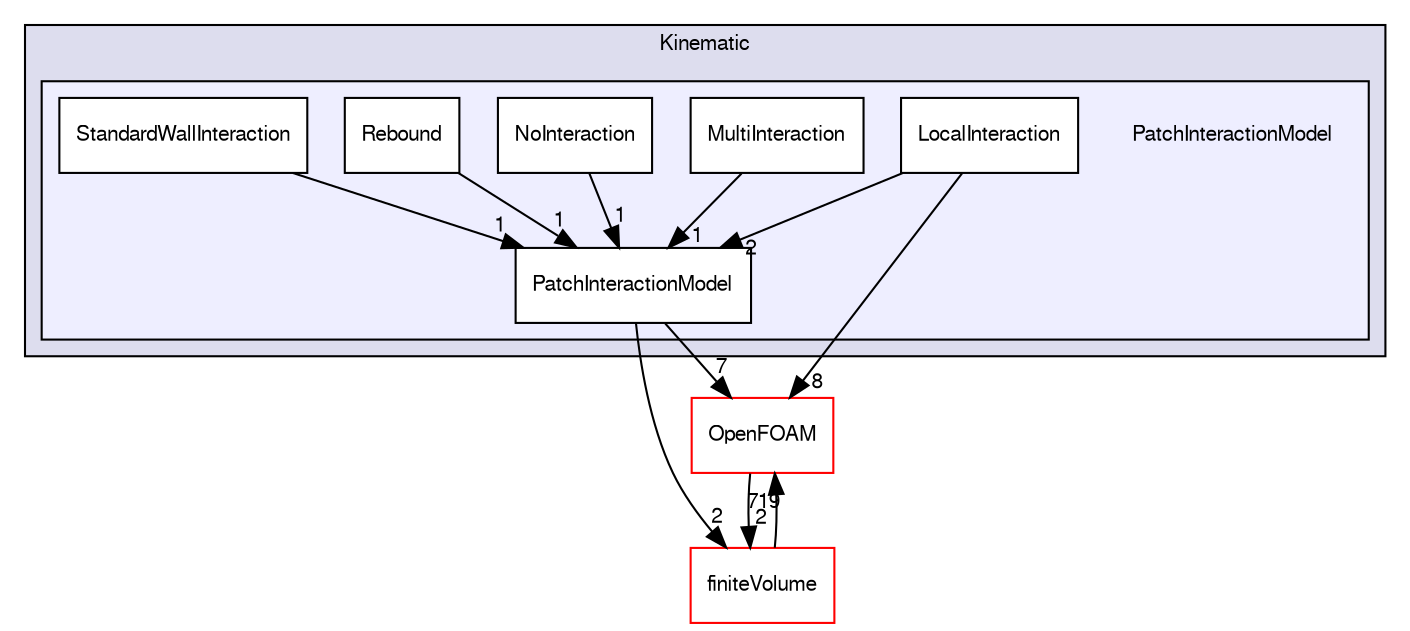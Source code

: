 digraph "src/lagrangian/intermediate/submodels/Kinematic/PatchInteractionModel" {
  bgcolor=transparent;
  compound=true
  node [ fontsize="10", fontname="FreeSans"];
  edge [ labelfontsize="10", labelfontname="FreeSans"];
  subgraph clusterdir_280ce042c33ce1e00a1fb89491254772 {
    graph [ bgcolor="#ddddee", pencolor="black", label="Kinematic" fontname="FreeSans", fontsize="10", URL="dir_280ce042c33ce1e00a1fb89491254772.html"]
  subgraph clusterdir_cf43f87a8139bd03a012339b0f68c2d8 {
    graph [ bgcolor="#eeeeff", pencolor="black", label="" URL="dir_cf43f87a8139bd03a012339b0f68c2d8.html"];
    dir_cf43f87a8139bd03a012339b0f68c2d8 [shape=plaintext label="PatchInteractionModel"];
    dir_f98b12b4cb6891f140f4d00952de0b85 [shape=box label="LocalInteraction" color="black" fillcolor="white" style="filled" URL="dir_f98b12b4cb6891f140f4d00952de0b85.html"];
    dir_44a5bd494037e31f2e1b6793c32bd01c [shape=box label="MultiInteraction" color="black" fillcolor="white" style="filled" URL="dir_44a5bd494037e31f2e1b6793c32bd01c.html"];
    dir_63c138d98b997f75ec7da21f2fba8da0 [shape=box label="NoInteraction" color="black" fillcolor="white" style="filled" URL="dir_63c138d98b997f75ec7da21f2fba8da0.html"];
    dir_fbe14706e92980c2567ab36ee0a0e449 [shape=box label="PatchInteractionModel" color="black" fillcolor="white" style="filled" URL="dir_fbe14706e92980c2567ab36ee0a0e449.html"];
    dir_af6f25dd17f1e434d49b52a581c1b215 [shape=box label="Rebound" color="black" fillcolor="white" style="filled" URL="dir_af6f25dd17f1e434d49b52a581c1b215.html"];
    dir_5fca7e26e4f71ea5a002f4f5623d2ac3 [shape=box label="StandardWallInteraction" color="black" fillcolor="white" style="filled" URL="dir_5fca7e26e4f71ea5a002f4f5623d2ac3.html"];
  }
  }
  dir_9bd15774b555cf7259a6fa18f99fe99b [shape=box label="finiteVolume" color="red" URL="dir_9bd15774b555cf7259a6fa18f99fe99b.html"];
  dir_c5473ff19b20e6ec4dfe5c310b3778a8 [shape=box label="OpenFOAM" color="red" URL="dir_c5473ff19b20e6ec4dfe5c310b3778a8.html"];
  dir_9bd15774b555cf7259a6fa18f99fe99b->dir_c5473ff19b20e6ec4dfe5c310b3778a8 [headlabel="719", labeldistance=1.5 headhref="dir_000727_001706.html"];
  dir_44a5bd494037e31f2e1b6793c32bd01c->dir_fbe14706e92980c2567ab36ee0a0e449 [headlabel="1", labeldistance=1.5 headhref="dir_001370_001372.html"];
  dir_63c138d98b997f75ec7da21f2fba8da0->dir_fbe14706e92980c2567ab36ee0a0e449 [headlabel="1", labeldistance=1.5 headhref="dir_001371_001372.html"];
  dir_5fca7e26e4f71ea5a002f4f5623d2ac3->dir_fbe14706e92980c2567ab36ee0a0e449 [headlabel="1", labeldistance=1.5 headhref="dir_001374_001372.html"];
  dir_c5473ff19b20e6ec4dfe5c310b3778a8->dir_9bd15774b555cf7259a6fa18f99fe99b [headlabel="2", labeldistance=1.5 headhref="dir_001706_000727.html"];
  dir_f98b12b4cb6891f140f4d00952de0b85->dir_c5473ff19b20e6ec4dfe5c310b3778a8 [headlabel="8", labeldistance=1.5 headhref="dir_001369_001706.html"];
  dir_f98b12b4cb6891f140f4d00952de0b85->dir_fbe14706e92980c2567ab36ee0a0e449 [headlabel="2", labeldistance=1.5 headhref="dir_001369_001372.html"];
  dir_fbe14706e92980c2567ab36ee0a0e449->dir_9bd15774b555cf7259a6fa18f99fe99b [headlabel="2", labeldistance=1.5 headhref="dir_001372_000727.html"];
  dir_fbe14706e92980c2567ab36ee0a0e449->dir_c5473ff19b20e6ec4dfe5c310b3778a8 [headlabel="7", labeldistance=1.5 headhref="dir_001372_001706.html"];
  dir_af6f25dd17f1e434d49b52a581c1b215->dir_fbe14706e92980c2567ab36ee0a0e449 [headlabel="1", labeldistance=1.5 headhref="dir_001373_001372.html"];
}
